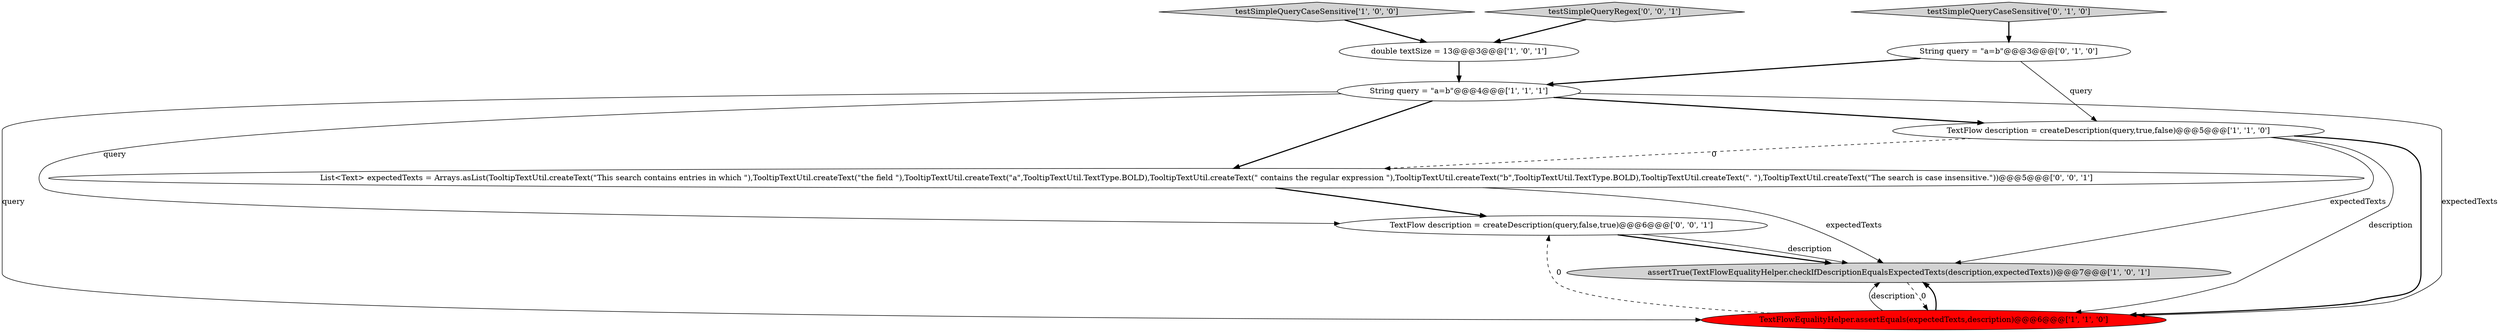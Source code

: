 digraph {
7 [style = filled, label = "String query = \"a=b\"@@@3@@@['0', '1', '0']", fillcolor = white, shape = ellipse image = "AAA0AAABBB2BBB"];
8 [style = filled, label = "List<Text> expectedTexts = Arrays.asList(TooltipTextUtil.createText(\"This search contains entries in which \"),TooltipTextUtil.createText(\"the field \"),TooltipTextUtil.createText(\"a\",TooltipTextUtil.TextType.BOLD),TooltipTextUtil.createText(\" contains the regular expression \"),TooltipTextUtil.createText(\"b\",TooltipTextUtil.TextType.BOLD),TooltipTextUtil.createText(\". \"),TooltipTextUtil.createText(\"The search is case insensitive.\"))@@@5@@@['0', '0', '1']", fillcolor = white, shape = ellipse image = "AAA0AAABBB3BBB"];
1 [style = filled, label = "String query = \"a=b\"@@@4@@@['1', '1', '1']", fillcolor = white, shape = ellipse image = "AAA0AAABBB1BBB"];
9 [style = filled, label = "TextFlow description = createDescription(query,false,true)@@@6@@@['0', '0', '1']", fillcolor = white, shape = ellipse image = "AAA0AAABBB3BBB"];
3 [style = filled, label = "TextFlowEqualityHelper.assertEquals(expectedTexts,description)@@@6@@@['1', '1', '0']", fillcolor = red, shape = ellipse image = "AAA1AAABBB1BBB"];
5 [style = filled, label = "testSimpleQueryCaseSensitive['1', '0', '0']", fillcolor = lightgray, shape = diamond image = "AAA0AAABBB1BBB"];
4 [style = filled, label = "TextFlow description = createDescription(query,true,false)@@@5@@@['1', '1', '0']", fillcolor = white, shape = ellipse image = "AAA0AAABBB1BBB"];
0 [style = filled, label = "double textSize = 13@@@3@@@['1', '0', '1']", fillcolor = white, shape = ellipse image = "AAA0AAABBB1BBB"];
6 [style = filled, label = "testSimpleQueryCaseSensitive['0', '1', '0']", fillcolor = lightgray, shape = diamond image = "AAA0AAABBB2BBB"];
2 [style = filled, label = "assertTrue(TextFlowEqualityHelper.checkIfDescriptionEqualsExpectedTexts(description,expectedTexts))@@@7@@@['1', '0', '1']", fillcolor = lightgray, shape = ellipse image = "AAA0AAABBB1BBB"];
10 [style = filled, label = "testSimpleQueryRegex['0', '0', '1']", fillcolor = lightgray, shape = diamond image = "AAA0AAABBB3BBB"];
4->3 [style = bold, label=""];
1->4 [style = bold, label=""];
7->1 [style = bold, label=""];
1->8 [style = bold, label=""];
8->2 [style = solid, label="expectedTexts"];
1->9 [style = solid, label="query"];
9->2 [style = bold, label=""];
9->2 [style = solid, label="description"];
3->2 [style = bold, label=""];
5->0 [style = bold, label=""];
3->9 [style = dashed, label="0"];
4->3 [style = solid, label="description"];
0->1 [style = bold, label=""];
10->0 [style = bold, label=""];
1->3 [style = solid, label="expectedTexts"];
4->8 [style = dashed, label="0"];
8->9 [style = bold, label=""];
7->4 [style = solid, label="query"];
4->2 [style = solid, label="expectedTexts"];
3->2 [style = solid, label="description"];
6->7 [style = bold, label=""];
2->3 [style = dashed, label="0"];
1->3 [style = solid, label="query"];
}
